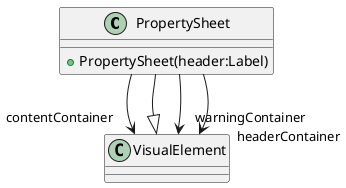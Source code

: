 @startuml
class PropertySheet {
    + PropertySheet(header:Label)
}
VisualElement <|-- PropertySheet
PropertySheet --> "contentContainer" VisualElement
PropertySheet --> "warningContainer" VisualElement
PropertySheet --> "headerContainer" VisualElement
@enduml
